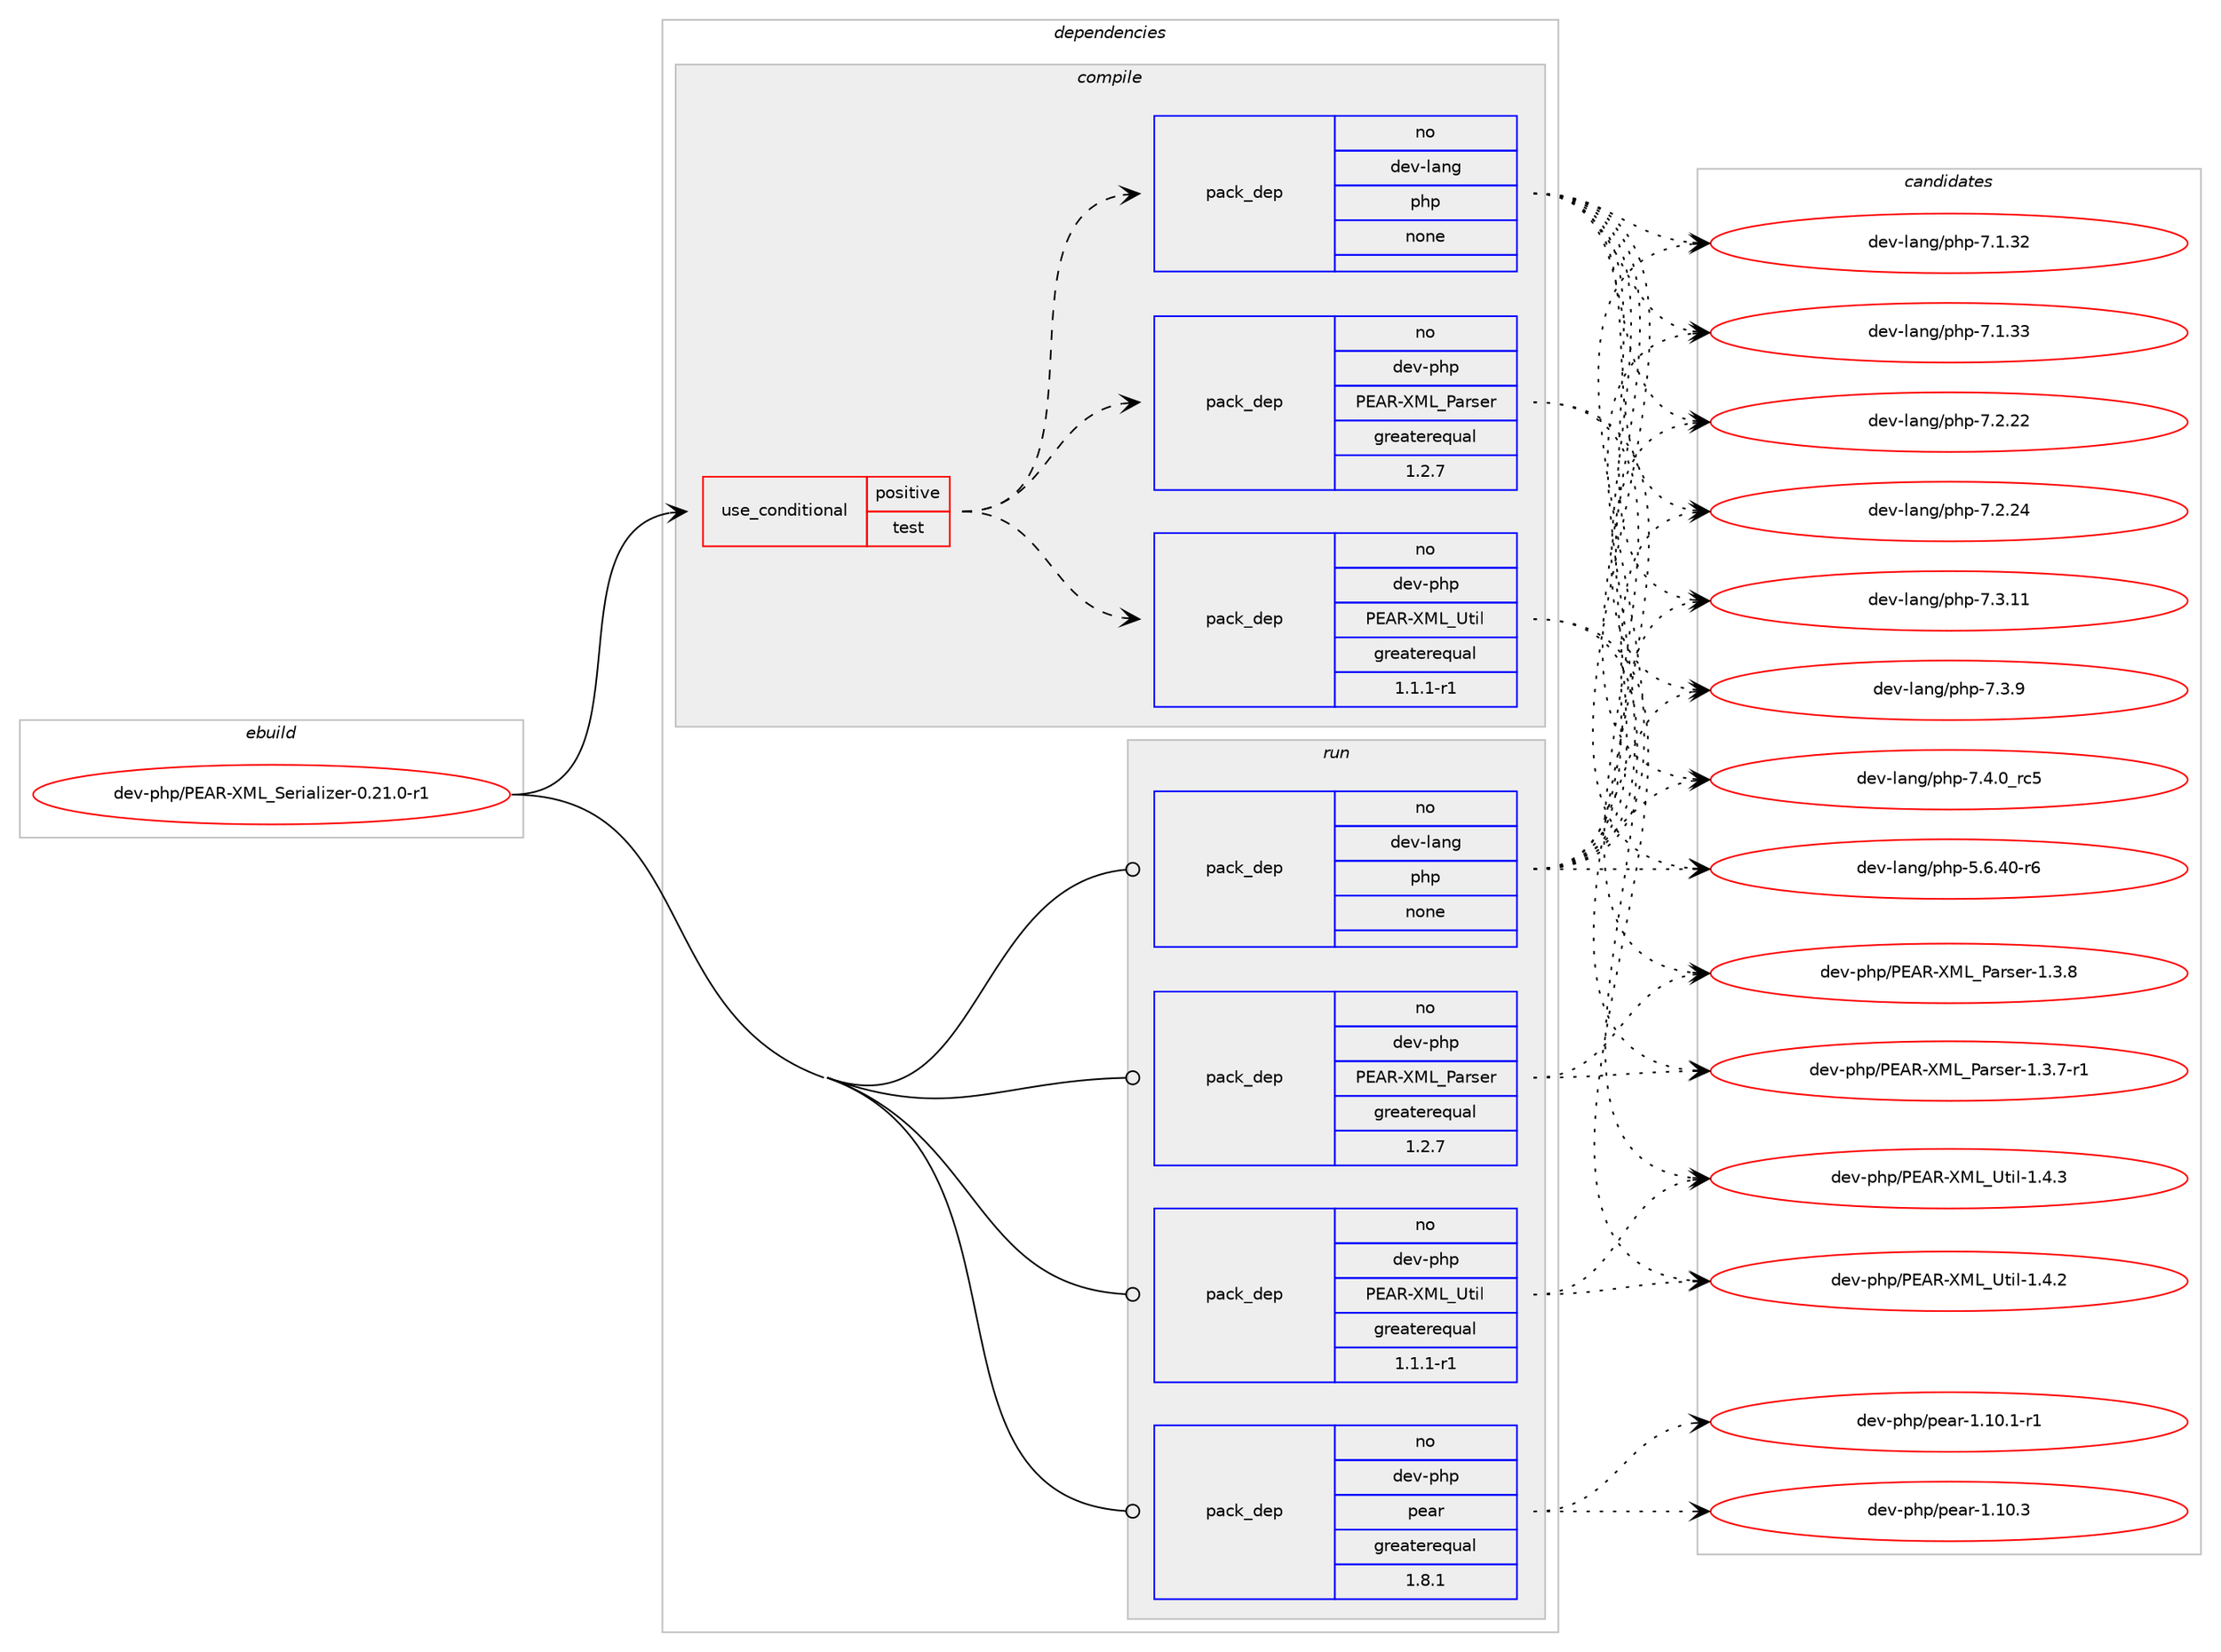 digraph prolog {

# *************
# Graph options
# *************

newrank=true;
concentrate=true;
compound=true;
graph [rankdir=LR,fontname=Helvetica,fontsize=10,ranksep=1.5];#, ranksep=2.5, nodesep=0.2];
edge  [arrowhead=vee];
node  [fontname=Helvetica,fontsize=10];

# **********
# The ebuild
# **********

subgraph cluster_leftcol {
color=gray;
rank=same;
label=<<i>ebuild</i>>;
id [label="dev-php/PEAR-XML_Serializer-0.21.0-r1", color=red, width=4, href="../dev-php/PEAR-XML_Serializer-0.21.0-r1.svg"];
}

# ****************
# The dependencies
# ****************

subgraph cluster_midcol {
color=gray;
label=<<i>dependencies</i>>;
subgraph cluster_compile {
fillcolor="#eeeeee";
style=filled;
label=<<i>compile</i>>;
subgraph cond134711 {
dependency589293 [label=<<TABLE BORDER="0" CELLBORDER="1" CELLSPACING="0" CELLPADDING="4"><TR><TD ROWSPAN="3" CELLPADDING="10">use_conditional</TD></TR><TR><TD>positive</TD></TR><TR><TD>test</TD></TR></TABLE>>, shape=none, color=red];
subgraph pack442914 {
dependency589294 [label=<<TABLE BORDER="0" CELLBORDER="1" CELLSPACING="0" CELLPADDING="4" WIDTH="220"><TR><TD ROWSPAN="6" CELLPADDING="30">pack_dep</TD></TR><TR><TD WIDTH="110">no</TD></TR><TR><TD>dev-lang</TD></TR><TR><TD>php</TD></TR><TR><TD>none</TD></TR><TR><TD></TD></TR></TABLE>>, shape=none, color=blue];
}
dependency589293:e -> dependency589294:w [weight=20,style="dashed",arrowhead="vee"];
subgraph pack442915 {
dependency589295 [label=<<TABLE BORDER="0" CELLBORDER="1" CELLSPACING="0" CELLPADDING="4" WIDTH="220"><TR><TD ROWSPAN="6" CELLPADDING="30">pack_dep</TD></TR><TR><TD WIDTH="110">no</TD></TR><TR><TD>dev-php</TD></TR><TR><TD>PEAR-XML_Parser</TD></TR><TR><TD>greaterequal</TD></TR><TR><TD>1.2.7</TD></TR></TABLE>>, shape=none, color=blue];
}
dependency589293:e -> dependency589295:w [weight=20,style="dashed",arrowhead="vee"];
subgraph pack442916 {
dependency589296 [label=<<TABLE BORDER="0" CELLBORDER="1" CELLSPACING="0" CELLPADDING="4" WIDTH="220"><TR><TD ROWSPAN="6" CELLPADDING="30">pack_dep</TD></TR><TR><TD WIDTH="110">no</TD></TR><TR><TD>dev-php</TD></TR><TR><TD>PEAR-XML_Util</TD></TR><TR><TD>greaterequal</TD></TR><TR><TD>1.1.1-r1</TD></TR></TABLE>>, shape=none, color=blue];
}
dependency589293:e -> dependency589296:w [weight=20,style="dashed",arrowhead="vee"];
}
id:e -> dependency589293:w [weight=20,style="solid",arrowhead="vee"];
}
subgraph cluster_compileandrun {
fillcolor="#eeeeee";
style=filled;
label=<<i>compile and run</i>>;
}
subgraph cluster_run {
fillcolor="#eeeeee";
style=filled;
label=<<i>run</i>>;
subgraph pack442917 {
dependency589297 [label=<<TABLE BORDER="0" CELLBORDER="1" CELLSPACING="0" CELLPADDING="4" WIDTH="220"><TR><TD ROWSPAN="6" CELLPADDING="30">pack_dep</TD></TR><TR><TD WIDTH="110">no</TD></TR><TR><TD>dev-lang</TD></TR><TR><TD>php</TD></TR><TR><TD>none</TD></TR><TR><TD></TD></TR></TABLE>>, shape=none, color=blue];
}
id:e -> dependency589297:w [weight=20,style="solid",arrowhead="odot"];
subgraph pack442918 {
dependency589298 [label=<<TABLE BORDER="0" CELLBORDER="1" CELLSPACING="0" CELLPADDING="4" WIDTH="220"><TR><TD ROWSPAN="6" CELLPADDING="30">pack_dep</TD></TR><TR><TD WIDTH="110">no</TD></TR><TR><TD>dev-php</TD></TR><TR><TD>PEAR-XML_Parser</TD></TR><TR><TD>greaterequal</TD></TR><TR><TD>1.2.7</TD></TR></TABLE>>, shape=none, color=blue];
}
id:e -> dependency589298:w [weight=20,style="solid",arrowhead="odot"];
subgraph pack442919 {
dependency589299 [label=<<TABLE BORDER="0" CELLBORDER="1" CELLSPACING="0" CELLPADDING="4" WIDTH="220"><TR><TD ROWSPAN="6" CELLPADDING="30">pack_dep</TD></TR><TR><TD WIDTH="110">no</TD></TR><TR><TD>dev-php</TD></TR><TR><TD>PEAR-XML_Util</TD></TR><TR><TD>greaterequal</TD></TR><TR><TD>1.1.1-r1</TD></TR></TABLE>>, shape=none, color=blue];
}
id:e -> dependency589299:w [weight=20,style="solid",arrowhead="odot"];
subgraph pack442920 {
dependency589300 [label=<<TABLE BORDER="0" CELLBORDER="1" CELLSPACING="0" CELLPADDING="4" WIDTH="220"><TR><TD ROWSPAN="6" CELLPADDING="30">pack_dep</TD></TR><TR><TD WIDTH="110">no</TD></TR><TR><TD>dev-php</TD></TR><TR><TD>pear</TD></TR><TR><TD>greaterequal</TD></TR><TR><TD>1.8.1</TD></TR></TABLE>>, shape=none, color=blue];
}
id:e -> dependency589300:w [weight=20,style="solid",arrowhead="odot"];
}
}

# **************
# The candidates
# **************

subgraph cluster_choices {
rank=same;
color=gray;
label=<<i>candidates</i>>;

subgraph choice442914 {
color=black;
nodesep=1;
choice100101118451089711010347112104112455346544652484511454 [label="dev-lang/php-5.6.40-r6", color=red, width=4,href="../dev-lang/php-5.6.40-r6.svg"];
choice10010111845108971101034711210411245554649465150 [label="dev-lang/php-7.1.32", color=red, width=4,href="../dev-lang/php-7.1.32.svg"];
choice10010111845108971101034711210411245554649465151 [label="dev-lang/php-7.1.33", color=red, width=4,href="../dev-lang/php-7.1.33.svg"];
choice10010111845108971101034711210411245554650465050 [label="dev-lang/php-7.2.22", color=red, width=4,href="../dev-lang/php-7.2.22.svg"];
choice10010111845108971101034711210411245554650465052 [label="dev-lang/php-7.2.24", color=red, width=4,href="../dev-lang/php-7.2.24.svg"];
choice10010111845108971101034711210411245554651464949 [label="dev-lang/php-7.3.11", color=red, width=4,href="../dev-lang/php-7.3.11.svg"];
choice100101118451089711010347112104112455546514657 [label="dev-lang/php-7.3.9", color=red, width=4,href="../dev-lang/php-7.3.9.svg"];
choice100101118451089711010347112104112455546524648951149953 [label="dev-lang/php-7.4.0_rc5", color=red, width=4,href="../dev-lang/php-7.4.0_rc5.svg"];
dependency589294:e -> choice100101118451089711010347112104112455346544652484511454:w [style=dotted,weight="100"];
dependency589294:e -> choice10010111845108971101034711210411245554649465150:w [style=dotted,weight="100"];
dependency589294:e -> choice10010111845108971101034711210411245554649465151:w [style=dotted,weight="100"];
dependency589294:e -> choice10010111845108971101034711210411245554650465050:w [style=dotted,weight="100"];
dependency589294:e -> choice10010111845108971101034711210411245554650465052:w [style=dotted,weight="100"];
dependency589294:e -> choice10010111845108971101034711210411245554651464949:w [style=dotted,weight="100"];
dependency589294:e -> choice100101118451089711010347112104112455546514657:w [style=dotted,weight="100"];
dependency589294:e -> choice100101118451089711010347112104112455546524648951149953:w [style=dotted,weight="100"];
}
subgraph choice442915 {
color=black;
nodesep=1;
choice100101118451121041124780696582458877769580971141151011144549465146554511449 [label="dev-php/PEAR-XML_Parser-1.3.7-r1", color=red, width=4,href="../dev-php/PEAR-XML_Parser-1.3.7-r1.svg"];
choice10010111845112104112478069658245887776958097114115101114454946514656 [label="dev-php/PEAR-XML_Parser-1.3.8", color=red, width=4,href="../dev-php/PEAR-XML_Parser-1.3.8.svg"];
dependency589295:e -> choice100101118451121041124780696582458877769580971141151011144549465146554511449:w [style=dotted,weight="100"];
dependency589295:e -> choice10010111845112104112478069658245887776958097114115101114454946514656:w [style=dotted,weight="100"];
}
subgraph choice442916 {
color=black;
nodesep=1;
choice100101118451121041124780696582458877769585116105108454946524650 [label="dev-php/PEAR-XML_Util-1.4.2", color=red, width=4,href="../dev-php/PEAR-XML_Util-1.4.2.svg"];
choice100101118451121041124780696582458877769585116105108454946524651 [label="dev-php/PEAR-XML_Util-1.4.3", color=red, width=4,href="../dev-php/PEAR-XML_Util-1.4.3.svg"];
dependency589296:e -> choice100101118451121041124780696582458877769585116105108454946524650:w [style=dotted,weight="100"];
dependency589296:e -> choice100101118451121041124780696582458877769585116105108454946524651:w [style=dotted,weight="100"];
}
subgraph choice442917 {
color=black;
nodesep=1;
choice100101118451089711010347112104112455346544652484511454 [label="dev-lang/php-5.6.40-r6", color=red, width=4,href="../dev-lang/php-5.6.40-r6.svg"];
choice10010111845108971101034711210411245554649465150 [label="dev-lang/php-7.1.32", color=red, width=4,href="../dev-lang/php-7.1.32.svg"];
choice10010111845108971101034711210411245554649465151 [label="dev-lang/php-7.1.33", color=red, width=4,href="../dev-lang/php-7.1.33.svg"];
choice10010111845108971101034711210411245554650465050 [label="dev-lang/php-7.2.22", color=red, width=4,href="../dev-lang/php-7.2.22.svg"];
choice10010111845108971101034711210411245554650465052 [label="dev-lang/php-7.2.24", color=red, width=4,href="../dev-lang/php-7.2.24.svg"];
choice10010111845108971101034711210411245554651464949 [label="dev-lang/php-7.3.11", color=red, width=4,href="../dev-lang/php-7.3.11.svg"];
choice100101118451089711010347112104112455546514657 [label="dev-lang/php-7.3.9", color=red, width=4,href="../dev-lang/php-7.3.9.svg"];
choice100101118451089711010347112104112455546524648951149953 [label="dev-lang/php-7.4.0_rc5", color=red, width=4,href="../dev-lang/php-7.4.0_rc5.svg"];
dependency589297:e -> choice100101118451089711010347112104112455346544652484511454:w [style=dotted,weight="100"];
dependency589297:e -> choice10010111845108971101034711210411245554649465150:w [style=dotted,weight="100"];
dependency589297:e -> choice10010111845108971101034711210411245554649465151:w [style=dotted,weight="100"];
dependency589297:e -> choice10010111845108971101034711210411245554650465050:w [style=dotted,weight="100"];
dependency589297:e -> choice10010111845108971101034711210411245554650465052:w [style=dotted,weight="100"];
dependency589297:e -> choice10010111845108971101034711210411245554651464949:w [style=dotted,weight="100"];
dependency589297:e -> choice100101118451089711010347112104112455546514657:w [style=dotted,weight="100"];
dependency589297:e -> choice100101118451089711010347112104112455546524648951149953:w [style=dotted,weight="100"];
}
subgraph choice442918 {
color=black;
nodesep=1;
choice100101118451121041124780696582458877769580971141151011144549465146554511449 [label="dev-php/PEAR-XML_Parser-1.3.7-r1", color=red, width=4,href="../dev-php/PEAR-XML_Parser-1.3.7-r1.svg"];
choice10010111845112104112478069658245887776958097114115101114454946514656 [label="dev-php/PEAR-XML_Parser-1.3.8", color=red, width=4,href="../dev-php/PEAR-XML_Parser-1.3.8.svg"];
dependency589298:e -> choice100101118451121041124780696582458877769580971141151011144549465146554511449:w [style=dotted,weight="100"];
dependency589298:e -> choice10010111845112104112478069658245887776958097114115101114454946514656:w [style=dotted,weight="100"];
}
subgraph choice442919 {
color=black;
nodesep=1;
choice100101118451121041124780696582458877769585116105108454946524650 [label="dev-php/PEAR-XML_Util-1.4.2", color=red, width=4,href="../dev-php/PEAR-XML_Util-1.4.2.svg"];
choice100101118451121041124780696582458877769585116105108454946524651 [label="dev-php/PEAR-XML_Util-1.4.3", color=red, width=4,href="../dev-php/PEAR-XML_Util-1.4.3.svg"];
dependency589299:e -> choice100101118451121041124780696582458877769585116105108454946524650:w [style=dotted,weight="100"];
dependency589299:e -> choice100101118451121041124780696582458877769585116105108454946524651:w [style=dotted,weight="100"];
}
subgraph choice442920 {
color=black;
nodesep=1;
choice100101118451121041124711210197114454946494846494511449 [label="dev-php/pear-1.10.1-r1", color=red, width=4,href="../dev-php/pear-1.10.1-r1.svg"];
choice10010111845112104112471121019711445494649484651 [label="dev-php/pear-1.10.3", color=red, width=4,href="../dev-php/pear-1.10.3.svg"];
dependency589300:e -> choice100101118451121041124711210197114454946494846494511449:w [style=dotted,weight="100"];
dependency589300:e -> choice10010111845112104112471121019711445494649484651:w [style=dotted,weight="100"];
}
}

}
